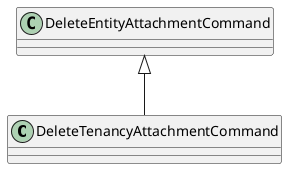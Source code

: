 @startuml
class DeleteTenancyAttachmentCommand {
}
DeleteEntityAttachmentCommand <|-- DeleteTenancyAttachmentCommand
@enduml
